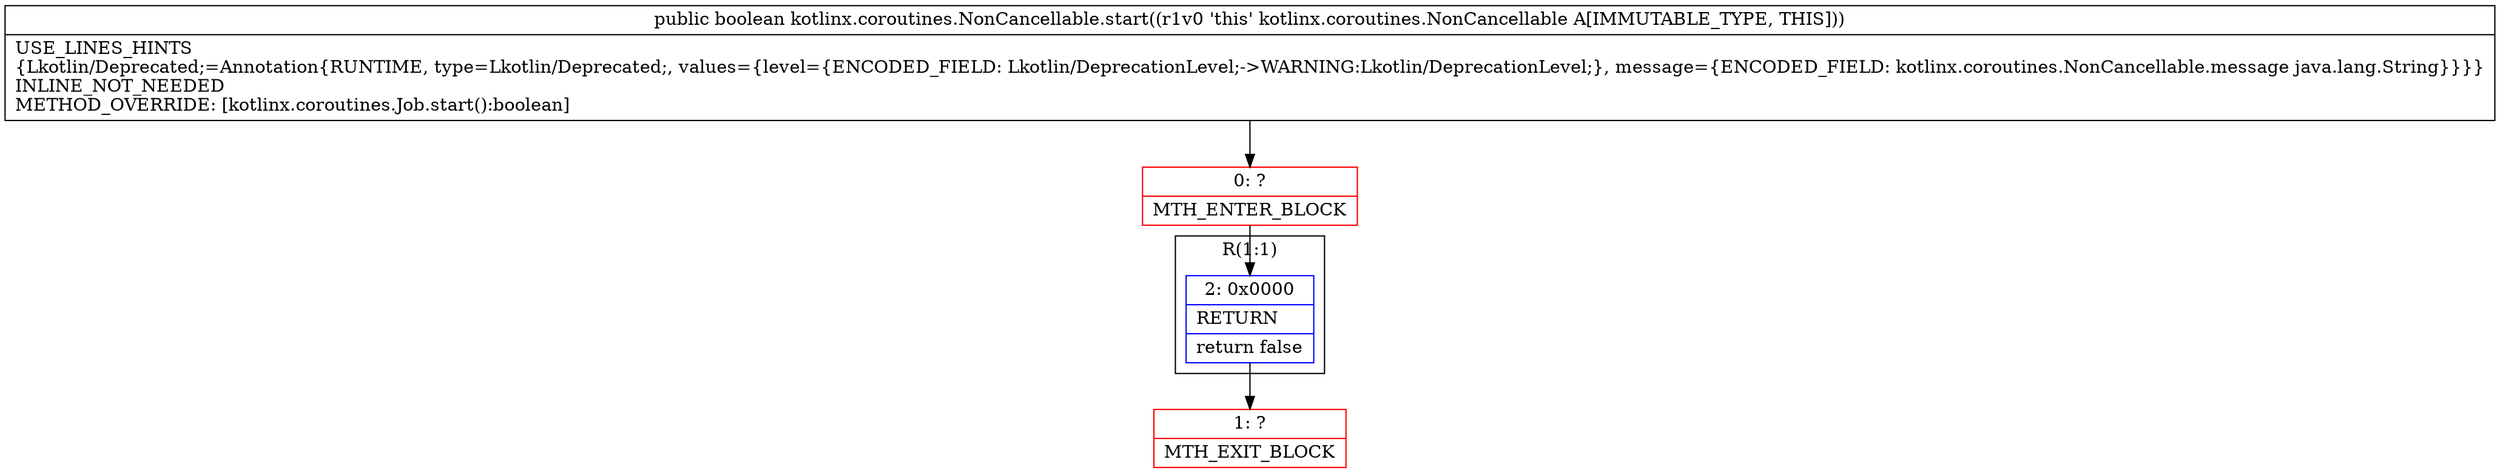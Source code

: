 digraph "CFG forkotlinx.coroutines.NonCancellable.start()Z" {
subgraph cluster_Region_1150616679 {
label = "R(1:1)";
node [shape=record,color=blue];
Node_2 [shape=record,label="{2\:\ 0x0000|RETURN\l|return false\l}"];
}
Node_0 [shape=record,color=red,label="{0\:\ ?|MTH_ENTER_BLOCK\l}"];
Node_1 [shape=record,color=red,label="{1\:\ ?|MTH_EXIT_BLOCK\l}"];
MethodNode[shape=record,label="{public boolean kotlinx.coroutines.NonCancellable.start((r1v0 'this' kotlinx.coroutines.NonCancellable A[IMMUTABLE_TYPE, THIS]))  | USE_LINES_HINTS\l\{Lkotlin\/Deprecated;=Annotation\{RUNTIME, type=Lkotlin\/Deprecated;, values=\{level=\{ENCODED_FIELD: Lkotlin\/DeprecationLevel;\-\>WARNING:Lkotlin\/DeprecationLevel;\}, message=\{ENCODED_FIELD: kotlinx.coroutines.NonCancellable.message java.lang.String\}\}\}\}\lINLINE_NOT_NEEDED\lMETHOD_OVERRIDE: [kotlinx.coroutines.Job.start():boolean]\l}"];
MethodNode -> Node_0;Node_2 -> Node_1;
Node_0 -> Node_2;
}

